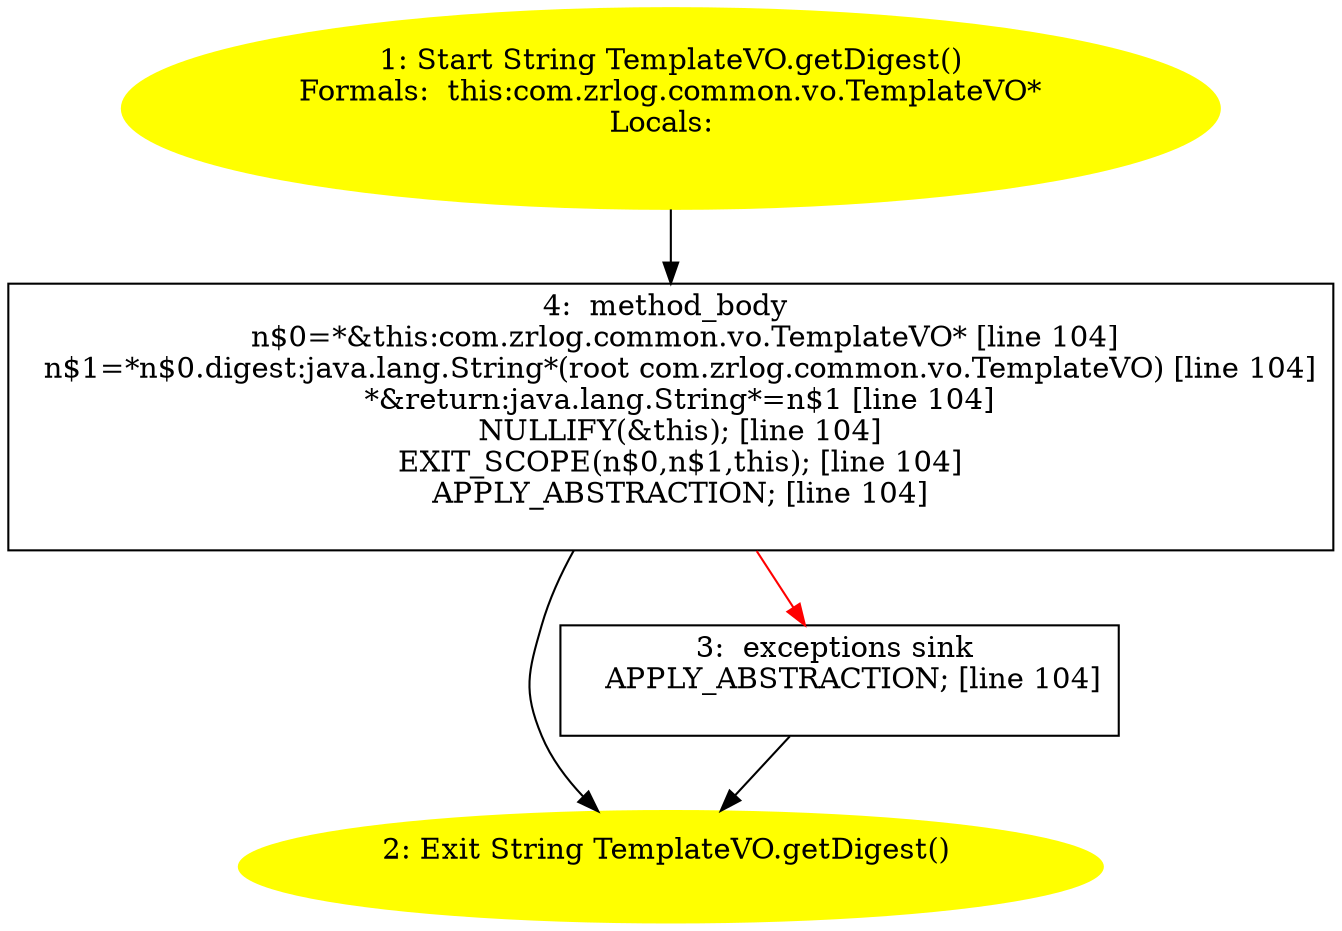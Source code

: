 /* @generated */
digraph cfg {
"com.zrlog.common.vo.TemplateVO.getDigest():java.lang.String.28df54e7f22c0b0d29af834fad982baf_1" [label="1: Start String TemplateVO.getDigest()\nFormals:  this:com.zrlog.common.vo.TemplateVO*\nLocals:  \n  " color=yellow style=filled]
	

	 "com.zrlog.common.vo.TemplateVO.getDigest():java.lang.String.28df54e7f22c0b0d29af834fad982baf_1" -> "com.zrlog.common.vo.TemplateVO.getDigest():java.lang.String.28df54e7f22c0b0d29af834fad982baf_4" ;
"com.zrlog.common.vo.TemplateVO.getDigest():java.lang.String.28df54e7f22c0b0d29af834fad982baf_2" [label="2: Exit String TemplateVO.getDigest() \n  " color=yellow style=filled]
	

"com.zrlog.common.vo.TemplateVO.getDigest():java.lang.String.28df54e7f22c0b0d29af834fad982baf_3" [label="3:  exceptions sink \n   APPLY_ABSTRACTION; [line 104]\n " shape="box"]
	

	 "com.zrlog.common.vo.TemplateVO.getDigest():java.lang.String.28df54e7f22c0b0d29af834fad982baf_3" -> "com.zrlog.common.vo.TemplateVO.getDigest():java.lang.String.28df54e7f22c0b0d29af834fad982baf_2" ;
"com.zrlog.common.vo.TemplateVO.getDigest():java.lang.String.28df54e7f22c0b0d29af834fad982baf_4" [label="4:  method_body \n   n$0=*&this:com.zrlog.common.vo.TemplateVO* [line 104]\n  n$1=*n$0.digest:java.lang.String*(root com.zrlog.common.vo.TemplateVO) [line 104]\n  *&return:java.lang.String*=n$1 [line 104]\n  NULLIFY(&this); [line 104]\n  EXIT_SCOPE(n$0,n$1,this); [line 104]\n  APPLY_ABSTRACTION; [line 104]\n " shape="box"]
	

	 "com.zrlog.common.vo.TemplateVO.getDigest():java.lang.String.28df54e7f22c0b0d29af834fad982baf_4" -> "com.zrlog.common.vo.TemplateVO.getDigest():java.lang.String.28df54e7f22c0b0d29af834fad982baf_2" ;
	 "com.zrlog.common.vo.TemplateVO.getDigest():java.lang.String.28df54e7f22c0b0d29af834fad982baf_4" -> "com.zrlog.common.vo.TemplateVO.getDigest():java.lang.String.28df54e7f22c0b0d29af834fad982baf_3" [color="red" ];
}

